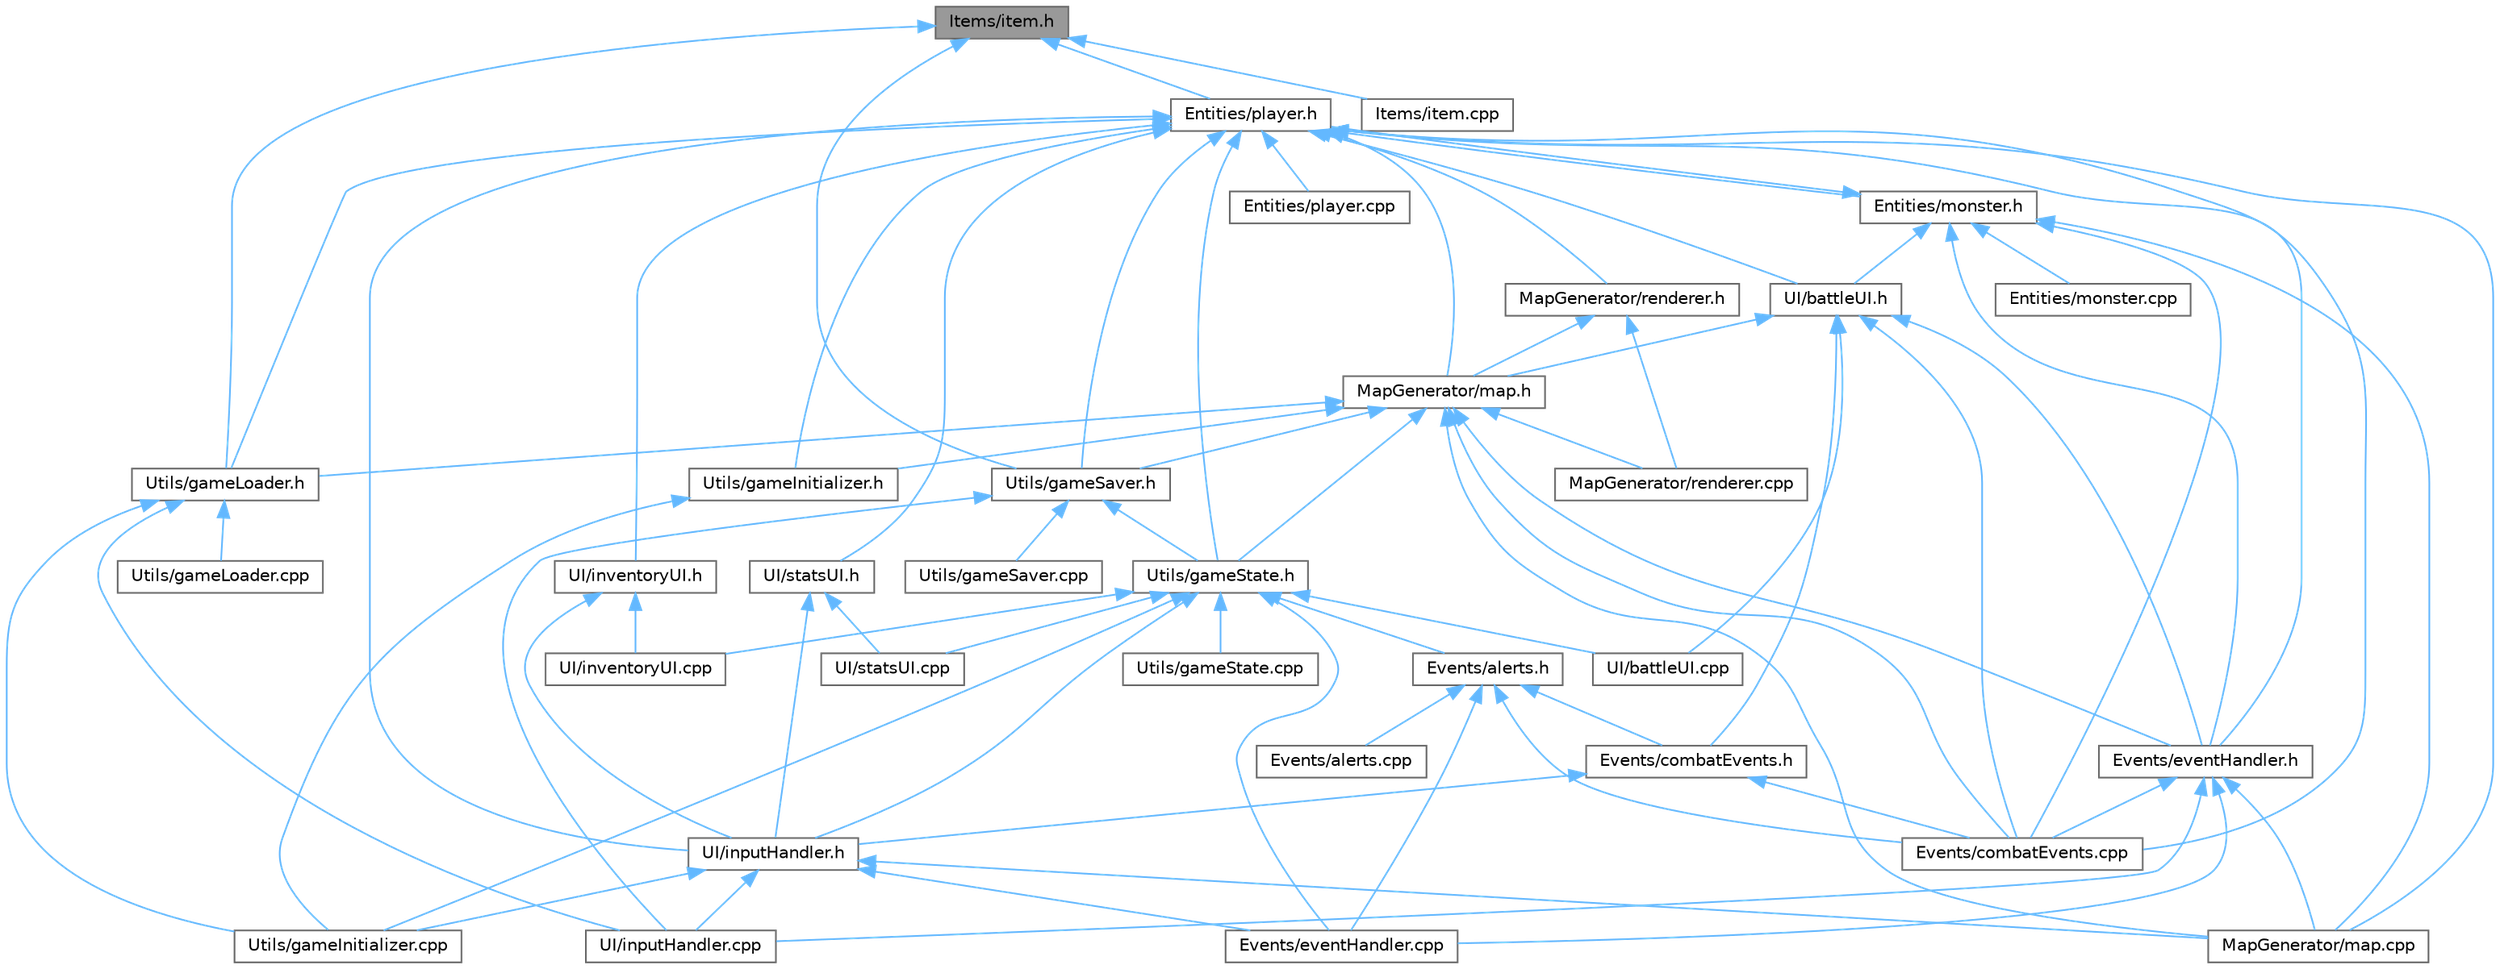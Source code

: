 digraph "Items/item.h"
{
 // LATEX_PDF_SIZE
  bgcolor="transparent";
  edge [fontname=Helvetica,fontsize=10,labelfontname=Helvetica,labelfontsize=10];
  node [fontname=Helvetica,fontsize=10,shape=box,height=0.2,width=0.4];
  Node1 [id="Node000001",label="Items/item.h",height=0.2,width=0.4,color="gray40", fillcolor="grey60", style="filled", fontcolor="black",tooltip=" "];
  Node1 -> Node2 [id="edge1_Node000001_Node000002",dir="back",color="steelblue1",style="solid",tooltip=" "];
  Node2 [id="Node000002",label="Entities/player.h",height=0.2,width=0.4,color="grey40", fillcolor="white", style="filled",URL="$player_8h.html",tooltip=" "];
  Node2 -> Node3 [id="edge2_Node000002_Node000003",dir="back",color="steelblue1",style="solid",tooltip=" "];
  Node3 [id="Node000003",label="Entities/monster.h",height=0.2,width=0.4,color="grey40", fillcolor="white", style="filled",URL="$monster_8h.html",tooltip=" "];
  Node3 -> Node4 [id="edge3_Node000003_Node000004",dir="back",color="steelblue1",style="solid",tooltip=" "];
  Node4 [id="Node000004",label="Entities/monster.cpp",height=0.2,width=0.4,color="grey40", fillcolor="white", style="filled",URL="$monster_8cpp.html",tooltip=" "];
  Node3 -> Node2 [id="edge4_Node000003_Node000002",dir="back",color="steelblue1",style="solid",tooltip=" "];
  Node3 -> Node5 [id="edge5_Node000003_Node000005",dir="back",color="steelblue1",style="solid",tooltip=" "];
  Node5 [id="Node000005",label="Events/combatEvents.cpp",height=0.2,width=0.4,color="grey40", fillcolor="white", style="filled",URL="$combat_events_8cpp.html",tooltip=" "];
  Node3 -> Node6 [id="edge6_Node000003_Node000006",dir="back",color="steelblue1",style="solid",tooltip=" "];
  Node6 [id="Node000006",label="Events/eventHandler.h",height=0.2,width=0.4,color="grey40", fillcolor="white", style="filled",URL="$event_handler_8h.html",tooltip=" "];
  Node6 -> Node5 [id="edge7_Node000006_Node000005",dir="back",color="steelblue1",style="solid",tooltip=" "];
  Node6 -> Node7 [id="edge8_Node000006_Node000007",dir="back",color="steelblue1",style="solid",tooltip=" "];
  Node7 [id="Node000007",label="Events/eventHandler.cpp",height=0.2,width=0.4,color="grey40", fillcolor="white", style="filled",URL="$event_handler_8cpp.html",tooltip=" "];
  Node6 -> Node8 [id="edge9_Node000006_Node000008",dir="back",color="steelblue1",style="solid",tooltip=" "];
  Node8 [id="Node000008",label="MapGenerator/map.cpp",height=0.2,width=0.4,color="grey40", fillcolor="white", style="filled",URL="$map_8cpp.html",tooltip=" "];
  Node6 -> Node9 [id="edge10_Node000006_Node000009",dir="back",color="steelblue1",style="solid",tooltip=" "];
  Node9 [id="Node000009",label="UI/inputHandler.cpp",height=0.2,width=0.4,color="grey40", fillcolor="white", style="filled",URL="$input_handler_8cpp.html",tooltip=" "];
  Node3 -> Node8 [id="edge11_Node000003_Node000008",dir="back",color="steelblue1",style="solid",tooltip=" "];
  Node3 -> Node10 [id="edge12_Node000003_Node000010",dir="back",color="steelblue1",style="solid",tooltip=" "];
  Node10 [id="Node000010",label="UI/battleUI.h",height=0.2,width=0.4,color="grey40", fillcolor="white", style="filled",URL="$battle_u_i_8h.html",tooltip=" "];
  Node10 -> Node5 [id="edge13_Node000010_Node000005",dir="back",color="steelblue1",style="solid",tooltip=" "];
  Node10 -> Node11 [id="edge14_Node000010_Node000011",dir="back",color="steelblue1",style="solid",tooltip=" "];
  Node11 [id="Node000011",label="Events/combatEvents.h",height=0.2,width=0.4,color="grey40", fillcolor="white", style="filled",URL="$combat_events_8h.html",tooltip=" "];
  Node11 -> Node5 [id="edge15_Node000011_Node000005",dir="back",color="steelblue1",style="solid",tooltip=" "];
  Node11 -> Node12 [id="edge16_Node000011_Node000012",dir="back",color="steelblue1",style="solid",tooltip=" "];
  Node12 [id="Node000012",label="UI/inputHandler.h",height=0.2,width=0.4,color="grey40", fillcolor="white", style="filled",URL="$input_handler_8h.html",tooltip=" "];
  Node12 -> Node7 [id="edge17_Node000012_Node000007",dir="back",color="steelblue1",style="solid",tooltip=" "];
  Node12 -> Node8 [id="edge18_Node000012_Node000008",dir="back",color="steelblue1",style="solid",tooltip=" "];
  Node12 -> Node9 [id="edge19_Node000012_Node000009",dir="back",color="steelblue1",style="solid",tooltip=" "];
  Node12 -> Node13 [id="edge20_Node000012_Node000013",dir="back",color="steelblue1",style="solid",tooltip=" "];
  Node13 [id="Node000013",label="Utils/gameInitializer.cpp",height=0.2,width=0.4,color="grey40", fillcolor="white", style="filled",URL="$game_initializer_8cpp.html",tooltip=" "];
  Node10 -> Node6 [id="edge21_Node000010_Node000006",dir="back",color="steelblue1",style="solid",tooltip=" "];
  Node10 -> Node14 [id="edge22_Node000010_Node000014",dir="back",color="steelblue1",style="solid",tooltip=" "];
  Node14 [id="Node000014",label="MapGenerator/map.h",height=0.2,width=0.4,color="grey40", fillcolor="white", style="filled",URL="$map_8h.html",tooltip=" "];
  Node14 -> Node5 [id="edge23_Node000014_Node000005",dir="back",color="steelblue1",style="solid",tooltip=" "];
  Node14 -> Node6 [id="edge24_Node000014_Node000006",dir="back",color="steelblue1",style="solid",tooltip=" "];
  Node14 -> Node8 [id="edge25_Node000014_Node000008",dir="back",color="steelblue1",style="solid",tooltip=" "];
  Node14 -> Node15 [id="edge26_Node000014_Node000015",dir="back",color="steelblue1",style="solid",tooltip=" "];
  Node15 [id="Node000015",label="MapGenerator/renderer.cpp",height=0.2,width=0.4,color="grey40", fillcolor="white", style="filled",URL="$renderer_8cpp.html",tooltip=" "];
  Node14 -> Node16 [id="edge27_Node000014_Node000016",dir="back",color="steelblue1",style="solid",tooltip=" "];
  Node16 [id="Node000016",label="Utils/gameInitializer.h",height=0.2,width=0.4,color="grey40", fillcolor="white", style="filled",URL="$game_initializer_8h.html",tooltip=" "];
  Node16 -> Node13 [id="edge28_Node000016_Node000013",dir="back",color="steelblue1",style="solid",tooltip=" "];
  Node14 -> Node17 [id="edge29_Node000014_Node000017",dir="back",color="steelblue1",style="solid",tooltip=" "];
  Node17 [id="Node000017",label="Utils/gameLoader.h",height=0.2,width=0.4,color="grey40", fillcolor="white", style="filled",URL="$game_loader_8h.html",tooltip=" "];
  Node17 -> Node9 [id="edge30_Node000017_Node000009",dir="back",color="steelblue1",style="solid",tooltip=" "];
  Node17 -> Node13 [id="edge31_Node000017_Node000013",dir="back",color="steelblue1",style="solid",tooltip=" "];
  Node17 -> Node18 [id="edge32_Node000017_Node000018",dir="back",color="steelblue1",style="solid",tooltip=" "];
  Node18 [id="Node000018",label="Utils/gameLoader.cpp",height=0.2,width=0.4,color="grey40", fillcolor="white", style="filled",URL="$game_loader_8cpp.html",tooltip=" "];
  Node14 -> Node19 [id="edge33_Node000014_Node000019",dir="back",color="steelblue1",style="solid",tooltip=" "];
  Node19 [id="Node000019",label="Utils/gameSaver.h",height=0.2,width=0.4,color="grey40", fillcolor="white", style="filled",URL="$game_saver_8h.html",tooltip=" "];
  Node19 -> Node9 [id="edge34_Node000019_Node000009",dir="back",color="steelblue1",style="solid",tooltip=" "];
  Node19 -> Node20 [id="edge35_Node000019_Node000020",dir="back",color="steelblue1",style="solid",tooltip=" "];
  Node20 [id="Node000020",label="Utils/gameSaver.cpp",height=0.2,width=0.4,color="grey40", fillcolor="white", style="filled",URL="$game_saver_8cpp.html",tooltip=" "];
  Node19 -> Node21 [id="edge36_Node000019_Node000021",dir="back",color="steelblue1",style="solid",tooltip=" "];
  Node21 [id="Node000021",label="Utils/gameState.h",height=0.2,width=0.4,color="grey40", fillcolor="white", style="filled",URL="$game_state_8h.html",tooltip=" "];
  Node21 -> Node22 [id="edge37_Node000021_Node000022",dir="back",color="steelblue1",style="solid",tooltip=" "];
  Node22 [id="Node000022",label="Events/alerts.h",height=0.2,width=0.4,color="grey40", fillcolor="white", style="filled",URL="$alerts_8h.html",tooltip=" "];
  Node22 -> Node23 [id="edge38_Node000022_Node000023",dir="back",color="steelblue1",style="solid",tooltip=" "];
  Node23 [id="Node000023",label="Events/alerts.cpp",height=0.2,width=0.4,color="grey40", fillcolor="white", style="filled",URL="$alerts_8cpp.html",tooltip=" "];
  Node22 -> Node5 [id="edge39_Node000022_Node000005",dir="back",color="steelblue1",style="solid",tooltip=" "];
  Node22 -> Node11 [id="edge40_Node000022_Node000011",dir="back",color="steelblue1",style="solid",tooltip=" "];
  Node22 -> Node7 [id="edge41_Node000022_Node000007",dir="back",color="steelblue1",style="solid",tooltip=" "];
  Node21 -> Node7 [id="edge42_Node000021_Node000007",dir="back",color="steelblue1",style="solid",tooltip=" "];
  Node21 -> Node24 [id="edge43_Node000021_Node000024",dir="back",color="steelblue1",style="solid",tooltip=" "];
  Node24 [id="Node000024",label="UI/battleUI.cpp",height=0.2,width=0.4,color="grey40", fillcolor="white", style="filled",URL="$battle_u_i_8cpp.html",tooltip=" "];
  Node21 -> Node12 [id="edge44_Node000021_Node000012",dir="back",color="steelblue1",style="solid",tooltip=" "];
  Node21 -> Node25 [id="edge45_Node000021_Node000025",dir="back",color="steelblue1",style="solid",tooltip=" "];
  Node25 [id="Node000025",label="UI/inventoryUI.cpp",height=0.2,width=0.4,color="grey40", fillcolor="white", style="filled",URL="$inventory_u_i_8cpp.html",tooltip=" "];
  Node21 -> Node26 [id="edge46_Node000021_Node000026",dir="back",color="steelblue1",style="solid",tooltip=" "];
  Node26 [id="Node000026",label="UI/statsUI.cpp",height=0.2,width=0.4,color="grey40", fillcolor="white", style="filled",URL="$stats_u_i_8cpp.html",tooltip=" "];
  Node21 -> Node13 [id="edge47_Node000021_Node000013",dir="back",color="steelblue1",style="solid",tooltip=" "];
  Node21 -> Node27 [id="edge48_Node000021_Node000027",dir="back",color="steelblue1",style="solid",tooltip=" "];
  Node27 [id="Node000027",label="Utils/gameState.cpp",height=0.2,width=0.4,color="grey40", fillcolor="white", style="filled",URL="$game_state_8cpp.html",tooltip=" "];
  Node14 -> Node21 [id="edge49_Node000014_Node000021",dir="back",color="steelblue1",style="solid",tooltip=" "];
  Node10 -> Node24 [id="edge50_Node000010_Node000024",dir="back",color="steelblue1",style="solid",tooltip=" "];
  Node2 -> Node28 [id="edge51_Node000002_Node000028",dir="back",color="steelblue1",style="solid",tooltip=" "];
  Node28 [id="Node000028",label="Entities/player.cpp",height=0.2,width=0.4,color="grey40", fillcolor="white", style="filled",URL="$player_8cpp.html",tooltip=" "];
  Node2 -> Node5 [id="edge52_Node000002_Node000005",dir="back",color="steelblue1",style="solid",tooltip=" "];
  Node2 -> Node6 [id="edge53_Node000002_Node000006",dir="back",color="steelblue1",style="solid",tooltip=" "];
  Node2 -> Node8 [id="edge54_Node000002_Node000008",dir="back",color="steelblue1",style="solid",tooltip=" "];
  Node2 -> Node14 [id="edge55_Node000002_Node000014",dir="back",color="steelblue1",style="solid",tooltip=" "];
  Node2 -> Node29 [id="edge56_Node000002_Node000029",dir="back",color="steelblue1",style="solid",tooltip=" "];
  Node29 [id="Node000029",label="MapGenerator/renderer.h",height=0.2,width=0.4,color="grey40", fillcolor="white", style="filled",URL="$renderer_8h.html",tooltip=" "];
  Node29 -> Node14 [id="edge57_Node000029_Node000014",dir="back",color="steelblue1",style="solid",tooltip=" "];
  Node29 -> Node15 [id="edge58_Node000029_Node000015",dir="back",color="steelblue1",style="solid",tooltip=" "];
  Node2 -> Node10 [id="edge59_Node000002_Node000010",dir="back",color="steelblue1",style="solid",tooltip=" "];
  Node2 -> Node12 [id="edge60_Node000002_Node000012",dir="back",color="steelblue1",style="solid",tooltip=" "];
  Node2 -> Node30 [id="edge61_Node000002_Node000030",dir="back",color="steelblue1",style="solid",tooltip=" "];
  Node30 [id="Node000030",label="UI/inventoryUI.h",height=0.2,width=0.4,color="grey40", fillcolor="white", style="filled",URL="$inventory_u_i_8h.html",tooltip=" "];
  Node30 -> Node12 [id="edge62_Node000030_Node000012",dir="back",color="steelblue1",style="solid",tooltip=" "];
  Node30 -> Node25 [id="edge63_Node000030_Node000025",dir="back",color="steelblue1",style="solid",tooltip=" "];
  Node2 -> Node31 [id="edge64_Node000002_Node000031",dir="back",color="steelblue1",style="solid",tooltip=" "];
  Node31 [id="Node000031",label="UI/statsUI.h",height=0.2,width=0.4,color="grey40", fillcolor="white", style="filled",URL="$stats_u_i_8h.html",tooltip=" "];
  Node31 -> Node12 [id="edge65_Node000031_Node000012",dir="back",color="steelblue1",style="solid",tooltip=" "];
  Node31 -> Node26 [id="edge66_Node000031_Node000026",dir="back",color="steelblue1",style="solid",tooltip=" "];
  Node2 -> Node16 [id="edge67_Node000002_Node000016",dir="back",color="steelblue1",style="solid",tooltip=" "];
  Node2 -> Node17 [id="edge68_Node000002_Node000017",dir="back",color="steelblue1",style="solid",tooltip=" "];
  Node2 -> Node19 [id="edge69_Node000002_Node000019",dir="back",color="steelblue1",style="solid",tooltip=" "];
  Node2 -> Node21 [id="edge70_Node000002_Node000021",dir="back",color="steelblue1",style="solid",tooltip=" "];
  Node1 -> Node32 [id="edge71_Node000001_Node000032",dir="back",color="steelblue1",style="solid",tooltip=" "];
  Node32 [id="Node000032",label="Items/item.cpp",height=0.2,width=0.4,color="grey40", fillcolor="white", style="filled",URL="$item_8cpp.html",tooltip=" "];
  Node1 -> Node17 [id="edge72_Node000001_Node000017",dir="back",color="steelblue1",style="solid",tooltip=" "];
  Node1 -> Node19 [id="edge73_Node000001_Node000019",dir="back",color="steelblue1",style="solid",tooltip=" "];
}
